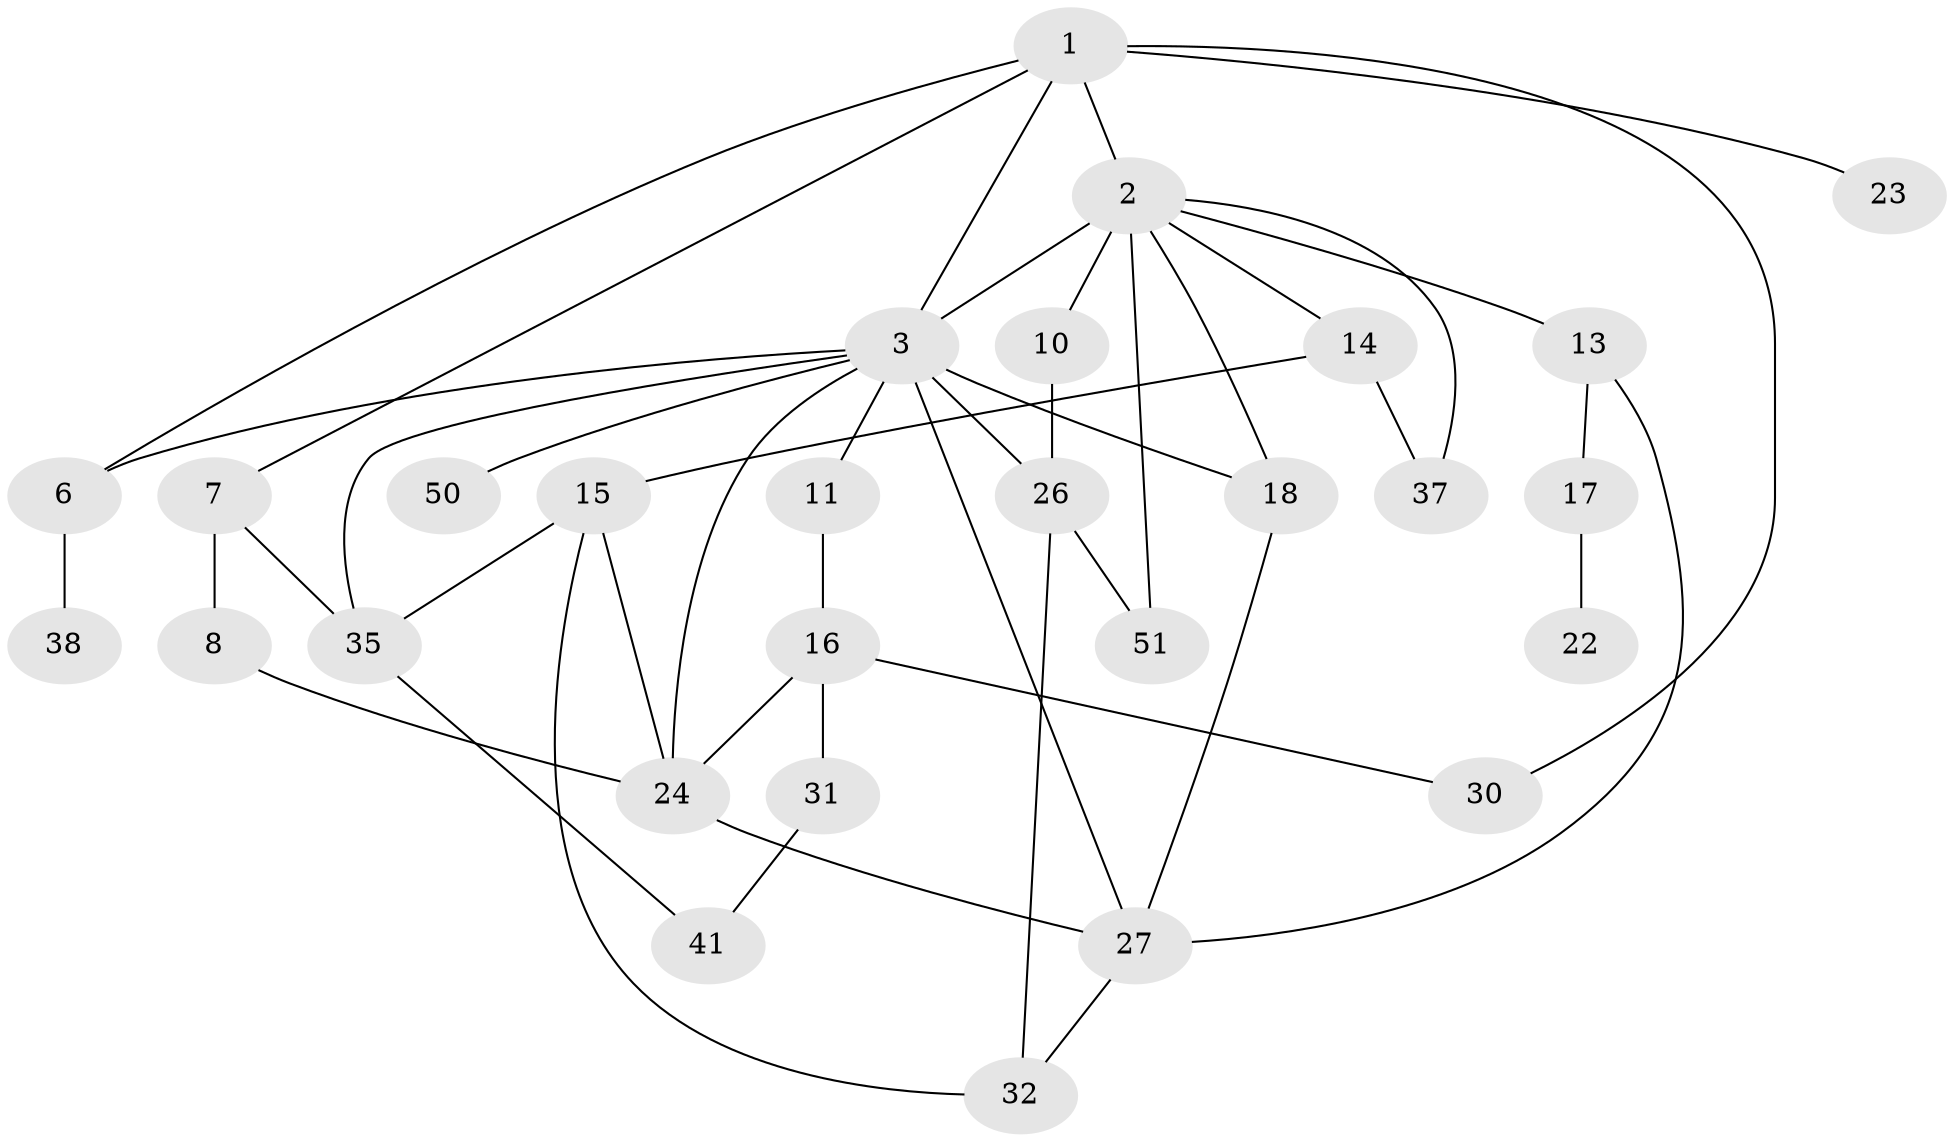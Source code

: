 // original degree distribution, {6: 0.03508771929824561, 4: 0.12280701754385964, 7: 0.017543859649122806, 5: 0.05263157894736842, 3: 0.2982456140350877, 2: 0.2807017543859649, 1: 0.19298245614035087}
// Generated by graph-tools (version 1.1) at 2025/13/03/09/25 04:13:26]
// undirected, 28 vertices, 45 edges
graph export_dot {
graph [start="1"]
  node [color=gray90,style=filled];
  1;
  2 [super="+5"];
  3 [super="+42+29+28+4"];
  6;
  7;
  8;
  10 [super="+48"];
  11;
  13 [super="+46"];
  14;
  15 [super="+40+20+19"];
  16;
  17;
  18;
  22;
  23;
  24 [super="+57+45"];
  26 [super="+36"];
  27;
  30;
  31 [super="+33+44"];
  32 [super="+43"];
  35 [super="+52"];
  37;
  38;
  41 [super="+55"];
  50 [super="+54"];
  51 [super="+56+53"];
  1 -- 2;
  1 -- 3;
  1 -- 7;
  1 -- 23;
  1 -- 6;
  1 -- 30;
  2 -- 13;
  2 -- 18;
  2 -- 3 [weight=3];
  2 -- 51;
  2 -- 37;
  2 -- 10;
  2 -- 14;
  3 -- 6;
  3 -- 24 [weight=2];
  3 -- 35;
  3 -- 50;
  3 -- 18 [weight=2];
  3 -- 27;
  3 -- 26;
  3 -- 11;
  6 -- 38;
  7 -- 8;
  7 -- 35;
  8 -- 24;
  10 -- 26;
  11 -- 16;
  13 -- 17;
  13 -- 27;
  14 -- 15;
  14 -- 37;
  15 -- 32;
  15 -- 24;
  15 -- 35;
  16 -- 30;
  16 -- 31;
  16 -- 24;
  17 -- 22;
  18 -- 27;
  24 -- 27;
  26 -- 51;
  26 -- 32;
  27 -- 32;
  31 -- 41;
  35 -- 41;
}
